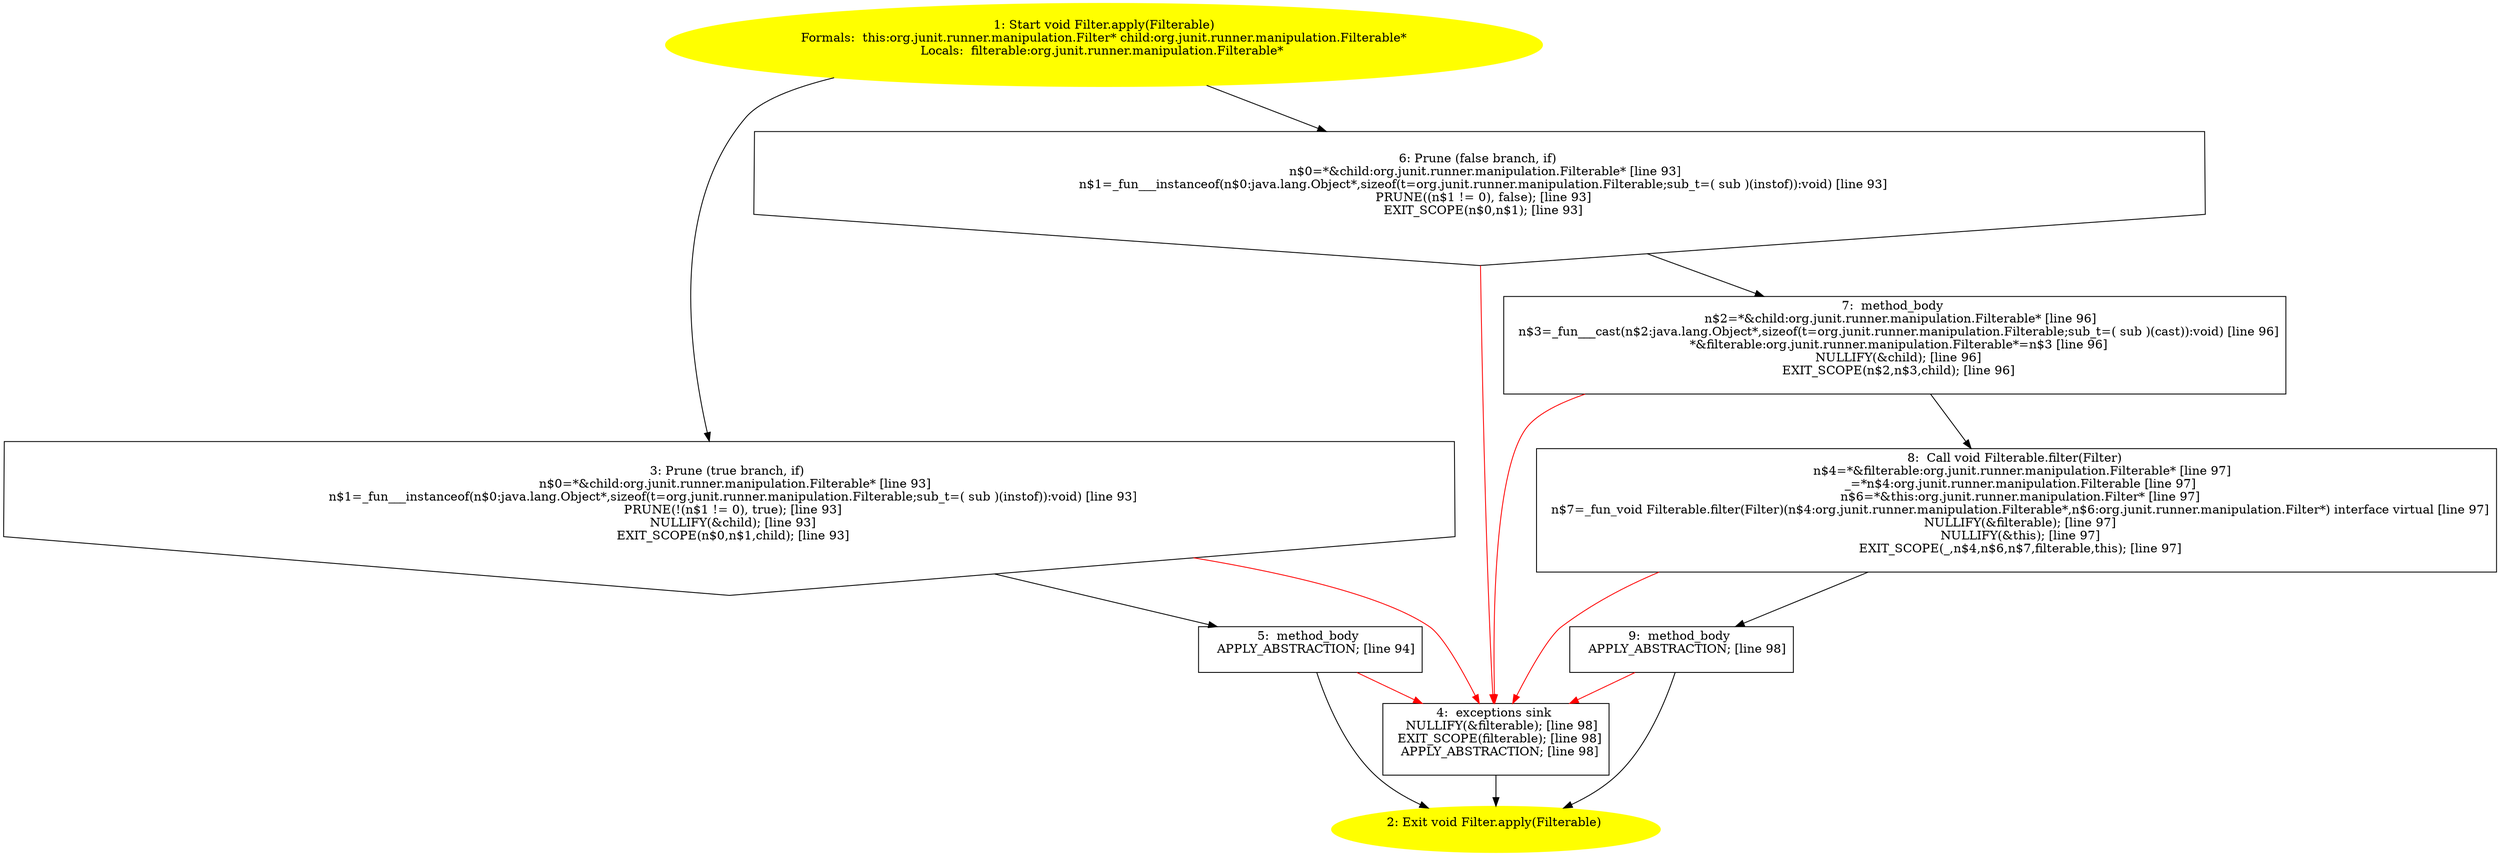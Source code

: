 /* @generated */
digraph cfg {
"org.junit.runner.manipulation.Filter.apply(org.junit.runner.manipulation.Filterable):void.94b900ff0e9cc08fe9a4ecfa8c45519b_1" [label="1: Start void Filter.apply(Filterable)\nFormals:  this:org.junit.runner.manipulation.Filter* child:org.junit.runner.manipulation.Filterable*\nLocals:  filterable:org.junit.runner.manipulation.Filterable* \n  " color=yellow style=filled]
	

	 "org.junit.runner.manipulation.Filter.apply(org.junit.runner.manipulation.Filterable):void.94b900ff0e9cc08fe9a4ecfa8c45519b_1" -> "org.junit.runner.manipulation.Filter.apply(org.junit.runner.manipulation.Filterable):void.94b900ff0e9cc08fe9a4ecfa8c45519b_3" ;
	 "org.junit.runner.manipulation.Filter.apply(org.junit.runner.manipulation.Filterable):void.94b900ff0e9cc08fe9a4ecfa8c45519b_1" -> "org.junit.runner.manipulation.Filter.apply(org.junit.runner.manipulation.Filterable):void.94b900ff0e9cc08fe9a4ecfa8c45519b_6" ;
"org.junit.runner.manipulation.Filter.apply(org.junit.runner.manipulation.Filterable):void.94b900ff0e9cc08fe9a4ecfa8c45519b_2" [label="2: Exit void Filter.apply(Filterable) \n  " color=yellow style=filled]
	

"org.junit.runner.manipulation.Filter.apply(org.junit.runner.manipulation.Filterable):void.94b900ff0e9cc08fe9a4ecfa8c45519b_3" [label="3: Prune (true branch, if) \n   n$0=*&child:org.junit.runner.manipulation.Filterable* [line 93]\n  n$1=_fun___instanceof(n$0:java.lang.Object*,sizeof(t=org.junit.runner.manipulation.Filterable;sub_t=( sub )(instof)):void) [line 93]\n  PRUNE(!(n$1 != 0), true); [line 93]\n  NULLIFY(&child); [line 93]\n  EXIT_SCOPE(n$0,n$1,child); [line 93]\n " shape="invhouse"]
	

	 "org.junit.runner.manipulation.Filter.apply(org.junit.runner.manipulation.Filterable):void.94b900ff0e9cc08fe9a4ecfa8c45519b_3" -> "org.junit.runner.manipulation.Filter.apply(org.junit.runner.manipulation.Filterable):void.94b900ff0e9cc08fe9a4ecfa8c45519b_5" ;
	 "org.junit.runner.manipulation.Filter.apply(org.junit.runner.manipulation.Filterable):void.94b900ff0e9cc08fe9a4ecfa8c45519b_3" -> "org.junit.runner.manipulation.Filter.apply(org.junit.runner.manipulation.Filterable):void.94b900ff0e9cc08fe9a4ecfa8c45519b_4" [color="red" ];
"org.junit.runner.manipulation.Filter.apply(org.junit.runner.manipulation.Filterable):void.94b900ff0e9cc08fe9a4ecfa8c45519b_4" [label="4:  exceptions sink \n   NULLIFY(&filterable); [line 98]\n  EXIT_SCOPE(filterable); [line 98]\n  APPLY_ABSTRACTION; [line 98]\n " shape="box"]
	

	 "org.junit.runner.manipulation.Filter.apply(org.junit.runner.manipulation.Filterable):void.94b900ff0e9cc08fe9a4ecfa8c45519b_4" -> "org.junit.runner.manipulation.Filter.apply(org.junit.runner.manipulation.Filterable):void.94b900ff0e9cc08fe9a4ecfa8c45519b_2" ;
"org.junit.runner.manipulation.Filter.apply(org.junit.runner.manipulation.Filterable):void.94b900ff0e9cc08fe9a4ecfa8c45519b_5" [label="5:  method_body \n   APPLY_ABSTRACTION; [line 94]\n " shape="box"]
	

	 "org.junit.runner.manipulation.Filter.apply(org.junit.runner.manipulation.Filterable):void.94b900ff0e9cc08fe9a4ecfa8c45519b_5" -> "org.junit.runner.manipulation.Filter.apply(org.junit.runner.manipulation.Filterable):void.94b900ff0e9cc08fe9a4ecfa8c45519b_2" ;
	 "org.junit.runner.manipulation.Filter.apply(org.junit.runner.manipulation.Filterable):void.94b900ff0e9cc08fe9a4ecfa8c45519b_5" -> "org.junit.runner.manipulation.Filter.apply(org.junit.runner.manipulation.Filterable):void.94b900ff0e9cc08fe9a4ecfa8c45519b_4" [color="red" ];
"org.junit.runner.manipulation.Filter.apply(org.junit.runner.manipulation.Filterable):void.94b900ff0e9cc08fe9a4ecfa8c45519b_6" [label="6: Prune (false branch, if) \n   n$0=*&child:org.junit.runner.manipulation.Filterable* [line 93]\n  n$1=_fun___instanceof(n$0:java.lang.Object*,sizeof(t=org.junit.runner.manipulation.Filterable;sub_t=( sub )(instof)):void) [line 93]\n  PRUNE((n$1 != 0), false); [line 93]\n  EXIT_SCOPE(n$0,n$1); [line 93]\n " shape="invhouse"]
	

	 "org.junit.runner.manipulation.Filter.apply(org.junit.runner.manipulation.Filterable):void.94b900ff0e9cc08fe9a4ecfa8c45519b_6" -> "org.junit.runner.manipulation.Filter.apply(org.junit.runner.manipulation.Filterable):void.94b900ff0e9cc08fe9a4ecfa8c45519b_7" ;
	 "org.junit.runner.manipulation.Filter.apply(org.junit.runner.manipulation.Filterable):void.94b900ff0e9cc08fe9a4ecfa8c45519b_6" -> "org.junit.runner.manipulation.Filter.apply(org.junit.runner.manipulation.Filterable):void.94b900ff0e9cc08fe9a4ecfa8c45519b_4" [color="red" ];
"org.junit.runner.manipulation.Filter.apply(org.junit.runner.manipulation.Filterable):void.94b900ff0e9cc08fe9a4ecfa8c45519b_7" [label="7:  method_body \n   n$2=*&child:org.junit.runner.manipulation.Filterable* [line 96]\n  n$3=_fun___cast(n$2:java.lang.Object*,sizeof(t=org.junit.runner.manipulation.Filterable;sub_t=( sub )(cast)):void) [line 96]\n  *&filterable:org.junit.runner.manipulation.Filterable*=n$3 [line 96]\n  NULLIFY(&child); [line 96]\n  EXIT_SCOPE(n$2,n$3,child); [line 96]\n " shape="box"]
	

	 "org.junit.runner.manipulation.Filter.apply(org.junit.runner.manipulation.Filterable):void.94b900ff0e9cc08fe9a4ecfa8c45519b_7" -> "org.junit.runner.manipulation.Filter.apply(org.junit.runner.manipulation.Filterable):void.94b900ff0e9cc08fe9a4ecfa8c45519b_8" ;
	 "org.junit.runner.manipulation.Filter.apply(org.junit.runner.manipulation.Filterable):void.94b900ff0e9cc08fe9a4ecfa8c45519b_7" -> "org.junit.runner.manipulation.Filter.apply(org.junit.runner.manipulation.Filterable):void.94b900ff0e9cc08fe9a4ecfa8c45519b_4" [color="red" ];
"org.junit.runner.manipulation.Filter.apply(org.junit.runner.manipulation.Filterable):void.94b900ff0e9cc08fe9a4ecfa8c45519b_8" [label="8:  Call void Filterable.filter(Filter) \n   n$4=*&filterable:org.junit.runner.manipulation.Filterable* [line 97]\n  _=*n$4:org.junit.runner.manipulation.Filterable [line 97]\n  n$6=*&this:org.junit.runner.manipulation.Filter* [line 97]\n  n$7=_fun_void Filterable.filter(Filter)(n$4:org.junit.runner.manipulation.Filterable*,n$6:org.junit.runner.manipulation.Filter*) interface virtual [line 97]\n  NULLIFY(&filterable); [line 97]\n  NULLIFY(&this); [line 97]\n  EXIT_SCOPE(_,n$4,n$6,n$7,filterable,this); [line 97]\n " shape="box"]
	

	 "org.junit.runner.manipulation.Filter.apply(org.junit.runner.manipulation.Filterable):void.94b900ff0e9cc08fe9a4ecfa8c45519b_8" -> "org.junit.runner.manipulation.Filter.apply(org.junit.runner.manipulation.Filterable):void.94b900ff0e9cc08fe9a4ecfa8c45519b_9" ;
	 "org.junit.runner.manipulation.Filter.apply(org.junit.runner.manipulation.Filterable):void.94b900ff0e9cc08fe9a4ecfa8c45519b_8" -> "org.junit.runner.manipulation.Filter.apply(org.junit.runner.manipulation.Filterable):void.94b900ff0e9cc08fe9a4ecfa8c45519b_4" [color="red" ];
"org.junit.runner.manipulation.Filter.apply(org.junit.runner.manipulation.Filterable):void.94b900ff0e9cc08fe9a4ecfa8c45519b_9" [label="9:  method_body \n   APPLY_ABSTRACTION; [line 98]\n " shape="box"]
	

	 "org.junit.runner.manipulation.Filter.apply(org.junit.runner.manipulation.Filterable):void.94b900ff0e9cc08fe9a4ecfa8c45519b_9" -> "org.junit.runner.manipulation.Filter.apply(org.junit.runner.manipulation.Filterable):void.94b900ff0e9cc08fe9a4ecfa8c45519b_2" ;
	 "org.junit.runner.manipulation.Filter.apply(org.junit.runner.manipulation.Filterable):void.94b900ff0e9cc08fe9a4ecfa8c45519b_9" -> "org.junit.runner.manipulation.Filter.apply(org.junit.runner.manipulation.Filterable):void.94b900ff0e9cc08fe9a4ecfa8c45519b_4" [color="red" ];
}
